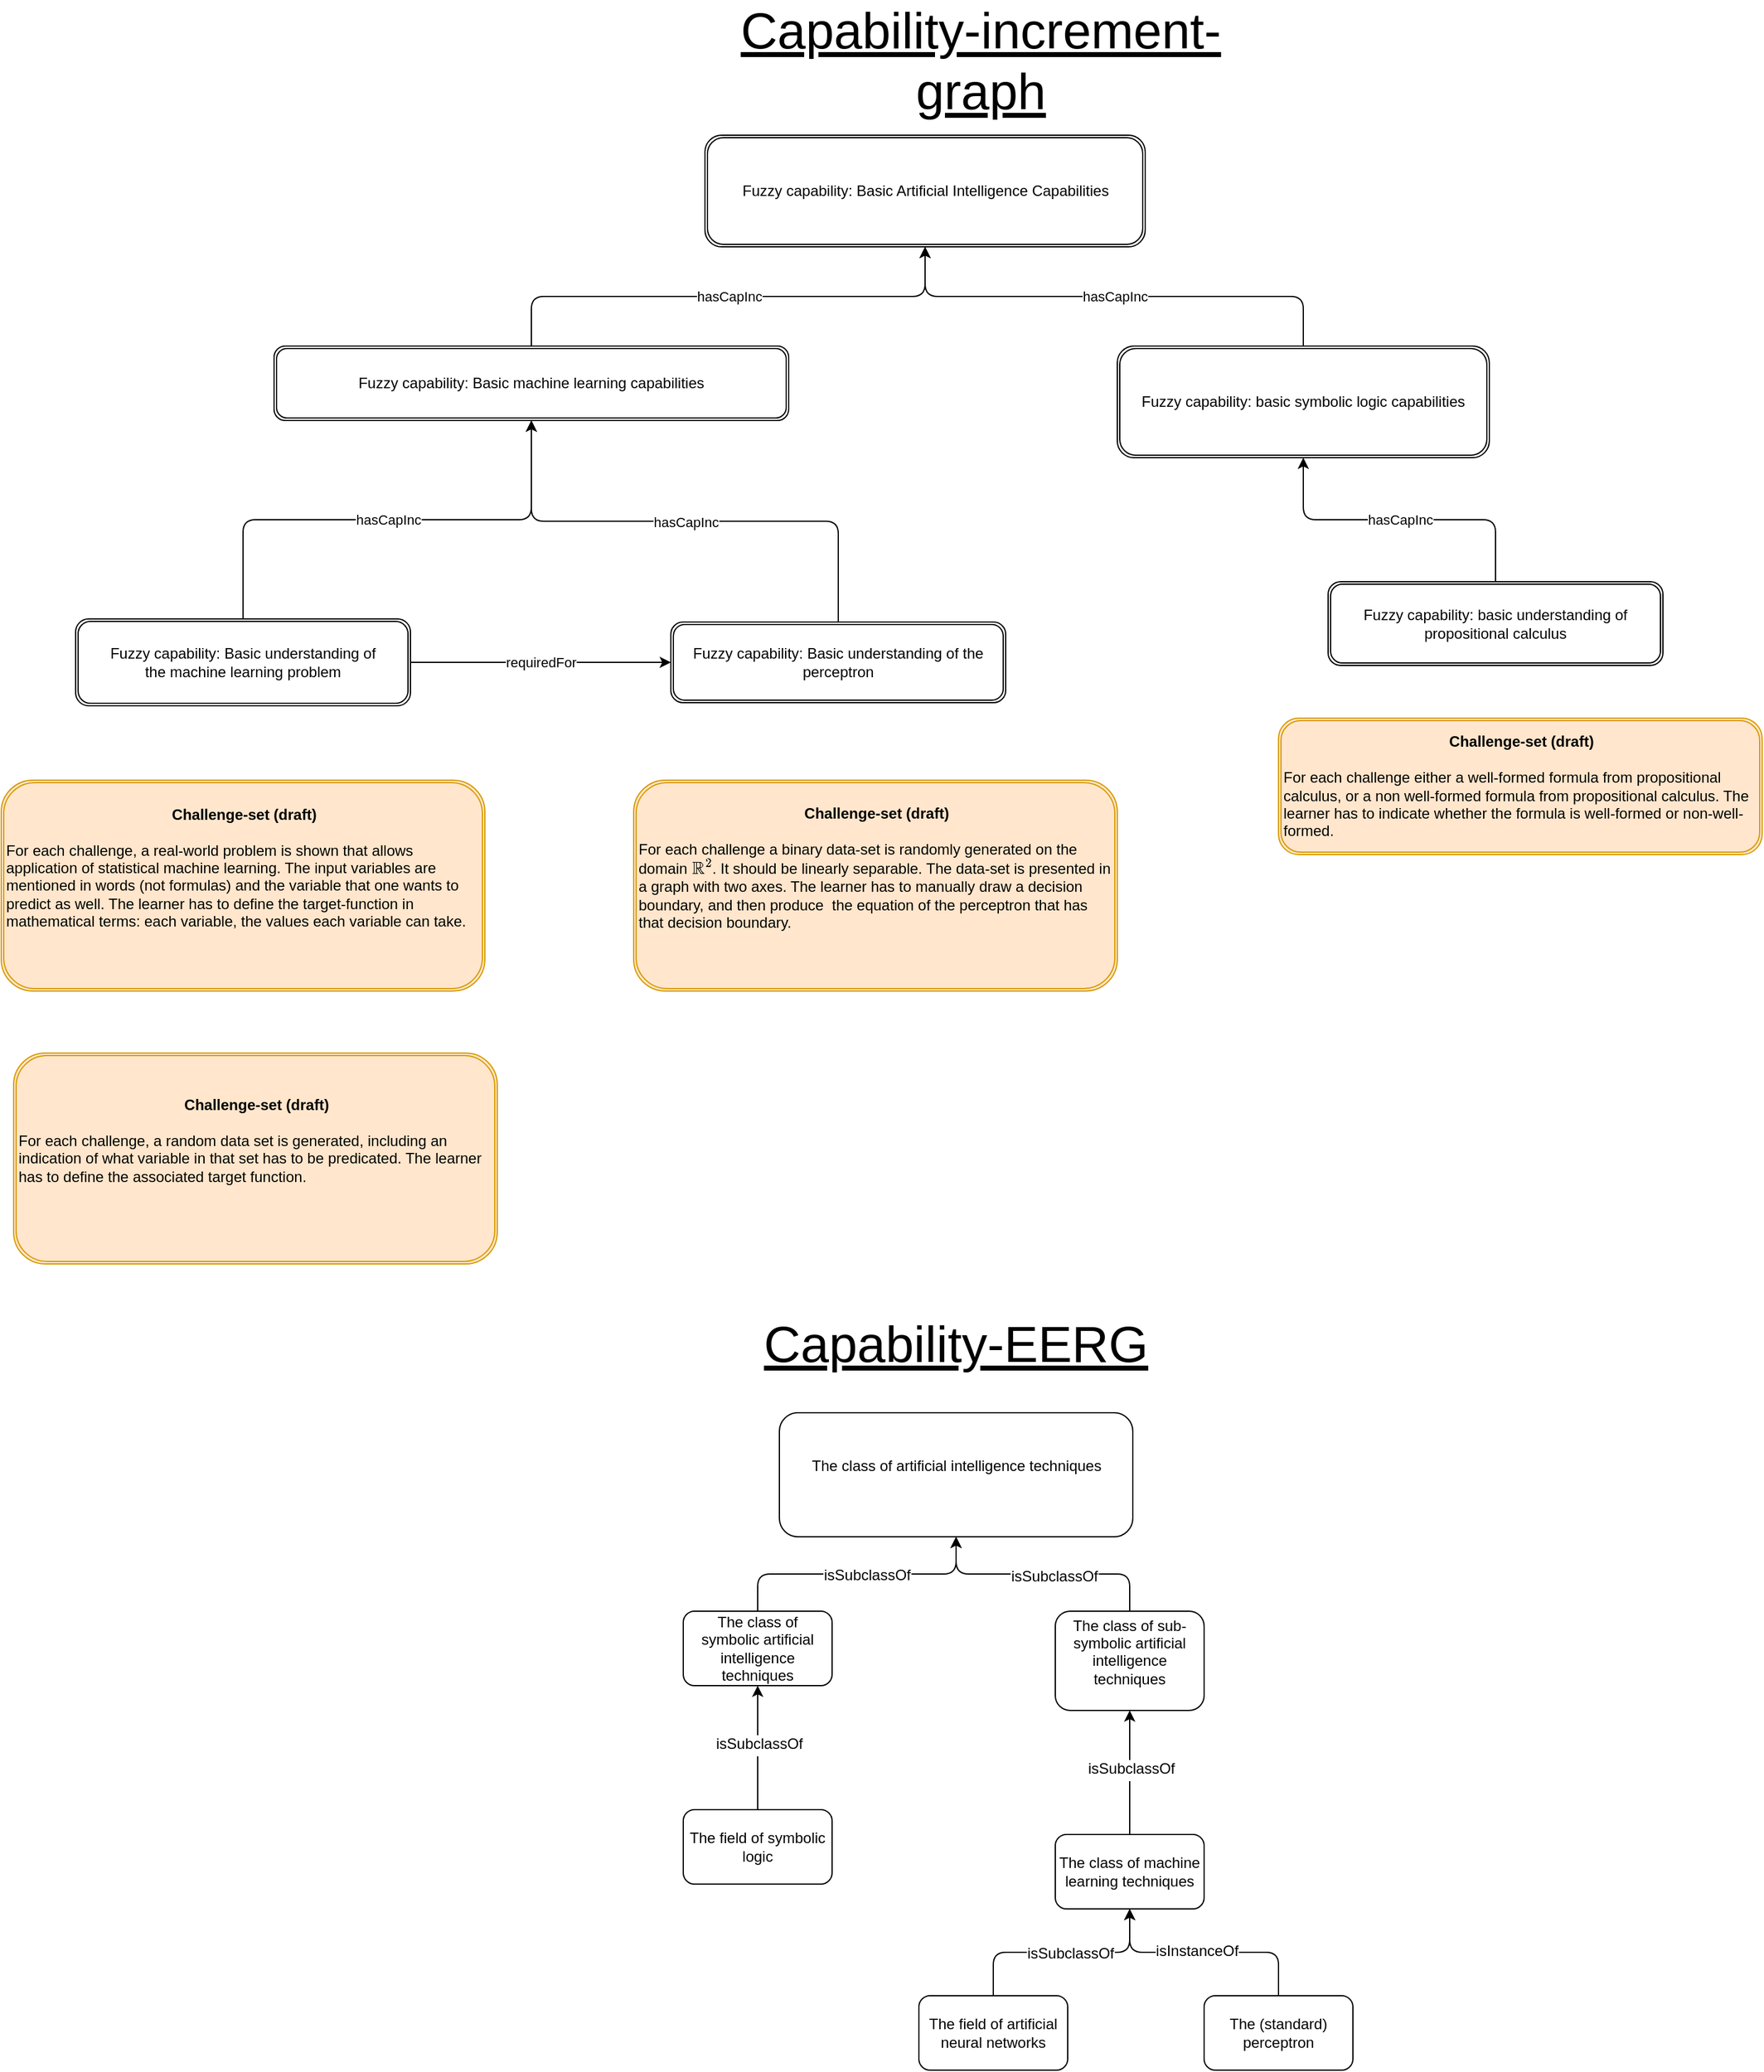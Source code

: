 <mxfile version="15.2.9" type="device"><diagram id="cl5z_wEt4ivK9UsXe9e7" name="Page-1"><mxGraphModel dx="2230" dy="804" grid="1" gridSize="10" guides="1" tooltips="1" connect="1" arrows="1" fold="1" page="1" pageScale="1" pageWidth="850" pageHeight="1100" math="1" shadow="0"><root><mxCell id="0"/><mxCell id="1" parent="0"/><mxCell id="dDffxhLNsYuTLn9gfDRf-1" value="Fuzzy capability: Basic Artificial Intelligence Capabilities" style="shape=ext;double=1;rounded=1;whiteSpace=wrap;html=1;" parent="1" vertex="1"><mxGeometry x="237.5" y="140" width="355" height="90" as="geometry"/></mxCell><mxCell id="4m2UD1G4qNmNVsPrKpFO-19" value="&amp;nbsp;" style="text;whiteSpace=wrap;html=1;" parent="1" vertex="1"><mxGeometry x="420" y="370" width="30" height="30" as="geometry"/></mxCell><mxCell id="4m2UD1G4qNmNVsPrKpFO-20" value="Capability-EERG" style="text;html=1;strokeColor=none;fillColor=none;align=center;verticalAlign=middle;whiteSpace=wrap;rounded=0;fontSize=41;fontStyle=4" parent="1" vertex="1"><mxGeometry x="220" y="1100" width="440" height="30" as="geometry"/></mxCell><mxCell id="4m2UD1G4qNmNVsPrKpFO-21" value="&lt;div&gt;Capability-increment-graph&lt;/div&gt;&lt;div&gt;&lt;br&gt;&lt;/div&gt;" style="text;html=1;strokeColor=none;fillColor=none;align=center;verticalAlign=middle;whiteSpace=wrap;rounded=0;fontSize=41;fontStyle=4" parent="1" vertex="1"><mxGeometry x="240" y="90" width="440" height="30" as="geometry"/></mxCell><mxCell id="4m2UD1G4qNmNVsPrKpFO-31" value="&lt;div style=&quot;font-size: 12px&quot;&gt;The class of artificial intelligence techniques&lt;/div&gt;&lt;div style=&quot;font-size: 12px&quot;&gt;&lt;br style=&quot;font-size: 12px&quot;&gt;&lt;/div&gt;" style="rounded=1;whiteSpace=wrap;html=1;fontSize=12;" parent="1" vertex="1"><mxGeometry x="297.5" y="1170" width="285" height="100" as="geometry"/></mxCell><mxCell id="4m2UD1G4qNmNVsPrKpFO-33" value="&lt;div&gt;The class of &lt;br&gt;&lt;/div&gt;&lt;div&gt;symbolic artificial intelligence techniques&lt;/div&gt;" style="rounded=1;whiteSpace=wrap;html=1;fontSize=12;" parent="1" vertex="1"><mxGeometry x="220" y="1330" width="120" height="60" as="geometry"/></mxCell><mxCell id="4m2UD1G4qNmNVsPrKpFO-36" value="&lt;div&gt;The class of sub-symbolic artificial intelligence techniques&lt;/div&gt;&lt;div&gt;&lt;br&gt;&lt;/div&gt;" style="rounded=1;whiteSpace=wrap;html=1;fontSize=12;" parent="1" vertex="1"><mxGeometry x="520" y="1330" width="120" height="80" as="geometry"/></mxCell><mxCell id="4m2UD1G4qNmNVsPrKpFO-38" value="&lt;div&gt;The class of machine learning techniques&lt;/div&gt;" style="rounded=1;whiteSpace=wrap;html=1;fontSize=12;" parent="1" vertex="1"><mxGeometry x="520" y="1510" width="120" height="60" as="geometry"/></mxCell><mxCell id="4m2UD1G4qNmNVsPrKpFO-40" value="" style="endArrow=classic;html=1;fontSize=12;edgeStyle=orthogonalEdgeStyle;" parent="1" source="4m2UD1G4qNmNVsPrKpFO-33" target="4m2UD1G4qNmNVsPrKpFO-31" edge="1"><mxGeometry relative="1" as="geometry"><mxPoint x="272.5" y="1310" as="sourcePoint"/><mxPoint x="372.5" y="1310" as="targetPoint"/></mxGeometry></mxCell><mxCell id="4m2UD1G4qNmNVsPrKpFO-41" value="Label" style="edgeLabel;resizable=0;html=1;align=center;verticalAlign=middle;" parent="4m2UD1G4qNmNVsPrKpFO-40" connectable="0" vertex="1"><mxGeometry relative="1" as="geometry"/></mxCell><mxCell id="4m2UD1G4qNmNVsPrKpFO-44" value="&lt;div&gt;isSubclassOf&lt;/div&gt;" style="edgeLabel;html=1;align=center;verticalAlign=middle;resizable=0;points=[];fontSize=12;" parent="4m2UD1G4qNmNVsPrKpFO-40" vertex="1" connectable="0"><mxGeometry x="0.07" y="-1" relative="1" as="geometry"><mxPoint as="offset"/></mxGeometry></mxCell><mxCell id="4m2UD1G4qNmNVsPrKpFO-42" value="" style="endArrow=classic;html=1;fontSize=12;edgeStyle=orthogonalEdgeStyle;" parent="1" source="4m2UD1G4qNmNVsPrKpFO-36" target="4m2UD1G4qNmNVsPrKpFO-31" edge="1"><mxGeometry relative="1" as="geometry"><mxPoint x="540" y="1300" as="sourcePoint"/><mxPoint x="640" y="1300" as="targetPoint"/></mxGeometry></mxCell><mxCell id="4m2UD1G4qNmNVsPrKpFO-43" value="Label" style="edgeLabel;resizable=0;html=1;align=center;verticalAlign=middle;" parent="4m2UD1G4qNmNVsPrKpFO-42" connectable="0" vertex="1"><mxGeometry relative="1" as="geometry"/></mxCell><mxCell id="4m2UD1G4qNmNVsPrKpFO-45" value="&lt;div&gt;isSubclassOf&lt;/div&gt;" style="edgeLabel;html=1;align=center;verticalAlign=middle;resizable=0;points=[];fontSize=12;" parent="4m2UD1G4qNmNVsPrKpFO-42" vertex="1" connectable="0"><mxGeometry x="-0.086" y="2" relative="1" as="geometry"><mxPoint as="offset"/></mxGeometry></mxCell><mxCell id="4m2UD1G4qNmNVsPrKpFO-46" value="" style="endArrow=classic;html=1;fontSize=12;edgeStyle=orthogonalEdgeStyle;" parent="1" source="4m2UD1G4qNmNVsPrKpFO-38" target="4m2UD1G4qNmNVsPrKpFO-36" edge="1"><mxGeometry relative="1" as="geometry"><mxPoint x="190" y="1450" as="sourcePoint"/><mxPoint x="330" y="1400" as="targetPoint"/></mxGeometry></mxCell><mxCell id="4m2UD1G4qNmNVsPrKpFO-47" value="Label" style="edgeLabel;resizable=0;html=1;align=center;verticalAlign=middle;" parent="4m2UD1G4qNmNVsPrKpFO-46" connectable="0" vertex="1"><mxGeometry relative="1" as="geometry"/></mxCell><mxCell id="4m2UD1G4qNmNVsPrKpFO-48" value="&lt;div&gt;isSubclassOf&lt;/div&gt;" style="edgeLabel;html=1;align=center;verticalAlign=middle;resizable=0;points=[];fontSize=12;" parent="4m2UD1G4qNmNVsPrKpFO-46" vertex="1" connectable="0"><mxGeometry x="0.07" y="-1" relative="1" as="geometry"><mxPoint as="offset"/></mxGeometry></mxCell><mxCell id="4m2UD1G4qNmNVsPrKpFO-49" value="The field of symbolic logic" style="rounded=1;whiteSpace=wrap;html=1;fontSize=12;" parent="1" vertex="1"><mxGeometry x="220" y="1490" width="120" height="60" as="geometry"/></mxCell><mxCell id="4m2UD1G4qNmNVsPrKpFO-50" value="" style="endArrow=classic;html=1;fontSize=12;edgeStyle=orthogonalEdgeStyle;" parent="1" source="4m2UD1G4qNmNVsPrKpFO-49" target="4m2UD1G4qNmNVsPrKpFO-33" edge="1"><mxGeometry relative="1" as="geometry"><mxPoint x="180" y="1480" as="sourcePoint"/><mxPoint x="180" y="1400" as="targetPoint"/></mxGeometry></mxCell><mxCell id="4m2UD1G4qNmNVsPrKpFO-51" value="Label" style="edgeLabel;resizable=0;html=1;align=center;verticalAlign=middle;" parent="4m2UD1G4qNmNVsPrKpFO-50" connectable="0" vertex="1"><mxGeometry relative="1" as="geometry"/></mxCell><mxCell id="4m2UD1G4qNmNVsPrKpFO-52" value="&lt;div&gt;isSubclassOf&lt;/div&gt;" style="edgeLabel;html=1;align=center;verticalAlign=middle;resizable=0;points=[];fontSize=12;" parent="4m2UD1G4qNmNVsPrKpFO-50" vertex="1" connectable="0"><mxGeometry x="0.07" y="-1" relative="1" as="geometry"><mxPoint as="offset"/></mxGeometry></mxCell><mxCell id="4m2UD1G4qNmNVsPrKpFO-54" value="&lt;div&gt;The field of artificial neural networks&lt;/div&gt;" style="rounded=1;whiteSpace=wrap;html=1;fontSize=12;" parent="1" vertex="1"><mxGeometry x="410" y="1640" width="120" height="60" as="geometry"/></mxCell><mxCell id="4m2UD1G4qNmNVsPrKpFO-55" value="&lt;div&gt;The (standard) perceptron&lt;br&gt;&lt;/div&gt;" style="rounded=1;whiteSpace=wrap;html=1;fontSize=12;" parent="1" vertex="1"><mxGeometry x="640" y="1640" width="120" height="60" as="geometry"/></mxCell><mxCell id="4m2UD1G4qNmNVsPrKpFO-57" value="" style="endArrow=classic;html=1;fontSize=12;edgeStyle=orthogonalEdgeStyle;" parent="1" source="4m2UD1G4qNmNVsPrKpFO-54" target="4m2UD1G4qNmNVsPrKpFO-38" edge="1"><mxGeometry relative="1" as="geometry"><mxPoint x="449.76" y="1575" as="sourcePoint"/><mxPoint x="449.76" y="1465" as="targetPoint"/></mxGeometry></mxCell><mxCell id="4m2UD1G4qNmNVsPrKpFO-58" value="Label" style="edgeLabel;resizable=0;html=1;align=center;verticalAlign=middle;" parent="4m2UD1G4qNmNVsPrKpFO-57" connectable="0" vertex="1"><mxGeometry relative="1" as="geometry"/></mxCell><mxCell id="4m2UD1G4qNmNVsPrKpFO-59" value="&lt;div&gt;isSubclassOf&lt;/div&gt;" style="edgeLabel;html=1;align=center;verticalAlign=middle;resizable=0;points=[];fontSize=12;" parent="4m2UD1G4qNmNVsPrKpFO-57" vertex="1" connectable="0"><mxGeometry x="0.07" y="-1" relative="1" as="geometry"><mxPoint as="offset"/></mxGeometry></mxCell><mxCell id="4m2UD1G4qNmNVsPrKpFO-60" value="" style="endArrow=classic;html=1;fontSize=12;edgeStyle=orthogonalEdgeStyle;" parent="1" source="4m2UD1G4qNmNVsPrKpFO-55" target="4m2UD1G4qNmNVsPrKpFO-38" edge="1"><mxGeometry relative="1" as="geometry"><mxPoint x="500" y="1650" as="sourcePoint"/><mxPoint x="590" y="1580" as="targetPoint"/></mxGeometry></mxCell><mxCell id="4m2UD1G4qNmNVsPrKpFO-61" value="Label" style="edgeLabel;resizable=0;html=1;align=center;verticalAlign=middle;" parent="4m2UD1G4qNmNVsPrKpFO-60" connectable="0" vertex="1"><mxGeometry relative="1" as="geometry"/></mxCell><mxCell id="4m2UD1G4qNmNVsPrKpFO-62" value="isInstanceOf" style="edgeLabel;html=1;align=center;verticalAlign=middle;resizable=0;points=[];fontSize=12;" parent="4m2UD1G4qNmNVsPrKpFO-60" vertex="1" connectable="0"><mxGeometry x="0.07" y="-1" relative="1" as="geometry"><mxPoint as="offset"/></mxGeometry></mxCell><mxCell id="4m2UD1G4qNmNVsPrKpFO-64" value="&lt;div&gt;Fuzzy capability: Basic understanding of the perceptron&lt;/div&gt;" style="shape=ext;double=1;rounded=1;whiteSpace=wrap;html=1;fontSize=12;" parent="1" vertex="1"><mxGeometry x="210" y="532.5" width="270" height="65" as="geometry"/></mxCell><mxCell id="4m2UD1G4qNmNVsPrKpFO-67" value="Fuzzy capability: basic symbolic logic capabilities" style="shape=ext;double=1;rounded=1;whiteSpace=wrap;html=1;fontSize=12;" parent="1" vertex="1"><mxGeometry x="570" y="310" width="300" height="90" as="geometry"/></mxCell><mxCell id="4m2UD1G4qNmNVsPrKpFO-68" value="&lt;div&gt;Fuzzy capability: Basic understanding of &lt;br&gt;&lt;/div&gt;&lt;div&gt;the machine learning problem&lt;/div&gt;" style="shape=ext;double=1;rounded=1;whiteSpace=wrap;html=1;fontSize=12;" parent="1" vertex="1"><mxGeometry x="-270" y="530" width="270" height="70" as="geometry"/></mxCell><mxCell id="4m2UD1G4qNmNVsPrKpFO-89" value="&lt;div align=&quot;center&quot;&gt;&lt;b&gt;Challenge-set (draft)&lt;br&gt;&lt;/b&gt;&lt;/div&gt;&lt;div&gt;&lt;br&gt;&lt;/div&gt;&lt;div&gt;For each challenge a binary data-set is randomly generated on the domain `\mathbb{R}^2`. It should be linearly separable. The data-set is presented in a graph with two axes. The learner has to manually draw a decision boundary, and then produce&amp;nbsp; the equation of the perceptron that has that decision boundary.&lt;br&gt;&lt;/div&gt;&lt;div&gt;&lt;br&gt;&lt;br&gt;&lt;/div&gt;" style="shape=ext;double=1;rounded=1;whiteSpace=wrap;html=1;fontSize=12;align=left;fillColor=#ffe6cc;strokeColor=#d79b00;" parent="1" vertex="1"><mxGeometry x="180" y="660" width="390" height="170" as="geometry"/></mxCell><mxCell id="4m2UD1G4qNmNVsPrKpFO-91" value="&lt;div align=&quot;center&quot;&gt;&lt;b&gt;Challenge-set (draft)&lt;/b&gt;&lt;/div&gt;&lt;div&gt;&lt;b&gt;&lt;/b&gt;&lt;br&gt;&lt;/div&gt;&lt;div&gt;For each challenge either a well-formed formula from propositional calculus, or a non well-formed formula from propositional calculus. The learner has to indicate whether the formula is well-formed or non-well-formed.&lt;/div&gt;" style="shape=ext;double=1;rounded=1;whiteSpace=wrap;html=1;fontSize=12;align=left;fillColor=#ffe6cc;strokeColor=#d79b00;" parent="1" vertex="1"><mxGeometry x="700" y="610" width="390" height="110" as="geometry"/></mxCell><mxCell id="4m2UD1G4qNmNVsPrKpFO-93" value="&lt;div align=&quot;center&quot;&gt;Fuzzy capability: Basic machine learning capabilities&lt;/div&gt;" style="shape=ext;double=1;rounded=1;whiteSpace=wrap;html=1;fontSize=12;align=center;verticalAlign=middle;" parent="1" vertex="1"><mxGeometry x="-110" y="310" width="415" height="60" as="geometry"/></mxCell><mxCell id="4m2UD1G4qNmNVsPrKpFO-98" value="" style="endArrow=classic;html=1;fontSize=12;edgeStyle=orthogonalEdgeStyle;" parent="1" source="4m2UD1G4qNmNVsPrKpFO-68" target="4m2UD1G4qNmNVsPrKpFO-93" edge="1"><mxGeometry relative="1" as="geometry"><mxPoint x="-10" y="420" as="sourcePoint"/><mxPoint x="90" y="420" as="targetPoint"/></mxGeometry></mxCell><mxCell id="4m2UD1G4qNmNVsPrKpFO-99" value="&lt;div&gt;hasCapInc&lt;/div&gt;" style="edgeLabel;resizable=0;html=1;align=center;verticalAlign=middle;" parent="4m2UD1G4qNmNVsPrKpFO-98" connectable="0" vertex="1"><mxGeometry relative="1" as="geometry"/></mxCell><mxCell id="4m2UD1G4qNmNVsPrKpFO-100" value="" style="endArrow=classic;html=1;fontSize=12;edgeStyle=orthogonalEdgeStyle;" parent="1" source="4m2UD1G4qNmNVsPrKpFO-64" target="4m2UD1G4qNmNVsPrKpFO-93" edge="1"><mxGeometry relative="1" as="geometry"><mxPoint x="-34.966" y="525" as="sourcePoint"/><mxPoint x="107.517" y="380" as="targetPoint"/></mxGeometry></mxCell><mxCell id="4m2UD1G4qNmNVsPrKpFO-101" value="&lt;div&gt;hasCapInc&lt;/div&gt;" style="edgeLabel;resizable=0;html=1;align=center;verticalAlign=middle;" parent="4m2UD1G4qNmNVsPrKpFO-100" connectable="0" vertex="1"><mxGeometry relative="1" as="geometry"/></mxCell><mxCell id="4m2UD1G4qNmNVsPrKpFO-102" value="" style="endArrow=classic;html=1;fontSize=12;edgeStyle=orthogonalEdgeStyle;" parent="1" source="4m2UD1G4qNmNVsPrKpFO-68" target="4m2UD1G4qNmNVsPrKpFO-64" edge="1"><mxGeometry relative="1" as="geometry"><mxPoint x="30" y="564.66" as="sourcePoint"/><mxPoint x="130" y="564.66" as="targetPoint"/></mxGeometry></mxCell><mxCell id="4m2UD1G4qNmNVsPrKpFO-103" value="requiredFor" style="edgeLabel;resizable=0;html=1;align=center;verticalAlign=middle;" parent="4m2UD1G4qNmNVsPrKpFO-102" connectable="0" vertex="1"><mxGeometry relative="1" as="geometry"/></mxCell><mxCell id="4m2UD1G4qNmNVsPrKpFO-104" value="" style="endArrow=classic;html=1;fontSize=12;edgeStyle=orthogonalEdgeStyle;" parent="1" source="4m2UD1G4qNmNVsPrKpFO-93" target="dDffxhLNsYuTLn9gfDRf-1" edge="1"><mxGeometry relative="1" as="geometry"><mxPoint x="672.5" y="462.5" as="sourcePoint"/><mxPoint x="425" y="300" as="targetPoint"/></mxGeometry></mxCell><mxCell id="4m2UD1G4qNmNVsPrKpFO-105" value="&lt;div&gt;hasCapInc&lt;/div&gt;" style="edgeLabel;resizable=0;html=1;align=center;verticalAlign=middle;" parent="4m2UD1G4qNmNVsPrKpFO-104" connectable="0" vertex="1"><mxGeometry relative="1" as="geometry"/></mxCell><mxCell id="4m2UD1G4qNmNVsPrKpFO-106" value="" style="endArrow=classic;html=1;fontSize=12;edgeStyle=orthogonalEdgeStyle;" parent="1" source="4m2UD1G4qNmNVsPrKpFO-67" target="dDffxhLNsYuTLn9gfDRf-1" edge="1"><mxGeometry relative="1" as="geometry"><mxPoint x="107.5" y="320" as="sourcePoint"/><mxPoint x="425" y="240" as="targetPoint"/></mxGeometry></mxCell><mxCell id="4m2UD1G4qNmNVsPrKpFO-107" value="&lt;div&gt;hasCapInc&lt;/div&gt;" style="edgeLabel;resizable=0;html=1;align=center;verticalAlign=middle;" parent="4m2UD1G4qNmNVsPrKpFO-106" connectable="0" vertex="1"><mxGeometry relative="1" as="geometry"/></mxCell><mxCell id="4m2UD1G4qNmNVsPrKpFO-108" value="Fuzzy capability: basic understanding of propositional calculus" style="shape=ext;double=1;rounded=1;whiteSpace=wrap;html=1;fontSize=12;align=center;verticalAlign=middle;" parent="1" vertex="1"><mxGeometry x="740" y="500" width="270" height="67.5" as="geometry"/></mxCell><mxCell id="4m2UD1G4qNmNVsPrKpFO-109" value="" style="endArrow=classic;html=1;fontSize=12;edgeStyle=orthogonalEdgeStyle;" parent="1" source="4m2UD1G4qNmNVsPrKpFO-108" target="4m2UD1G4qNmNVsPrKpFO-67" edge="1"><mxGeometry relative="1" as="geometry"><mxPoint x="355" y="542.5" as="sourcePoint"/><mxPoint x="107.571" y="380" as="targetPoint"/></mxGeometry></mxCell><mxCell id="4m2UD1G4qNmNVsPrKpFO-110" value="&lt;div&gt;hasCapInc&lt;/div&gt;" style="edgeLabel;resizable=0;html=1;align=center;verticalAlign=middle;" parent="4m2UD1G4qNmNVsPrKpFO-109" connectable="0" vertex="1"><mxGeometry relative="1" as="geometry"/></mxCell><mxCell id="Jkd6Dd4xyxJrZGfn6tx8-1" value="&lt;div align=&quot;center&quot;&gt;&lt;b&gt;Challenge-set (draft)&lt;br&gt;&lt;/b&gt;&lt;/div&gt;&lt;div&gt;&lt;br&gt;&lt;/div&gt;For each challenge, a real-world problem is shown that allows application of statistical machine learning. The input variables are mentioned in words (not formulas) and the variable that one wants to predict as well. The learner has to define the target-function in mathematical terms: each variable, the values each variable can take.&lt;br&gt;&lt;div&gt;&lt;br&gt;&lt;br&gt;&lt;/div&gt;" style="shape=ext;double=1;rounded=1;whiteSpace=wrap;html=1;fontSize=12;align=left;fillColor=#ffe6cc;strokeColor=#d79b00;" vertex="1" parent="1"><mxGeometry x="-330" y="660" width="390" height="170" as="geometry"/></mxCell><mxCell id="Jkd6Dd4xyxJrZGfn6tx8-2" value="&lt;div align=&quot;center&quot;&gt;&lt;b&gt;Challenge-set (draft)&lt;br&gt;&lt;/b&gt;&lt;/div&gt;&lt;div&gt;&lt;br&gt;&lt;/div&gt;For each challenge, a random data set is generated, including an indication of what variable in that set has to be predicated. The learner has to define the associated target function.&lt;br&gt;&lt;div&gt;&lt;br&gt;&lt;br&gt;&lt;/div&gt;" style="shape=ext;double=1;rounded=1;whiteSpace=wrap;html=1;fontSize=12;align=left;fillColor=#ffe6cc;strokeColor=#d79b00;" vertex="1" parent="1"><mxGeometry x="-320" y="880" width="390" height="170" as="geometry"/></mxCell></root></mxGraphModel></diagram></mxfile>